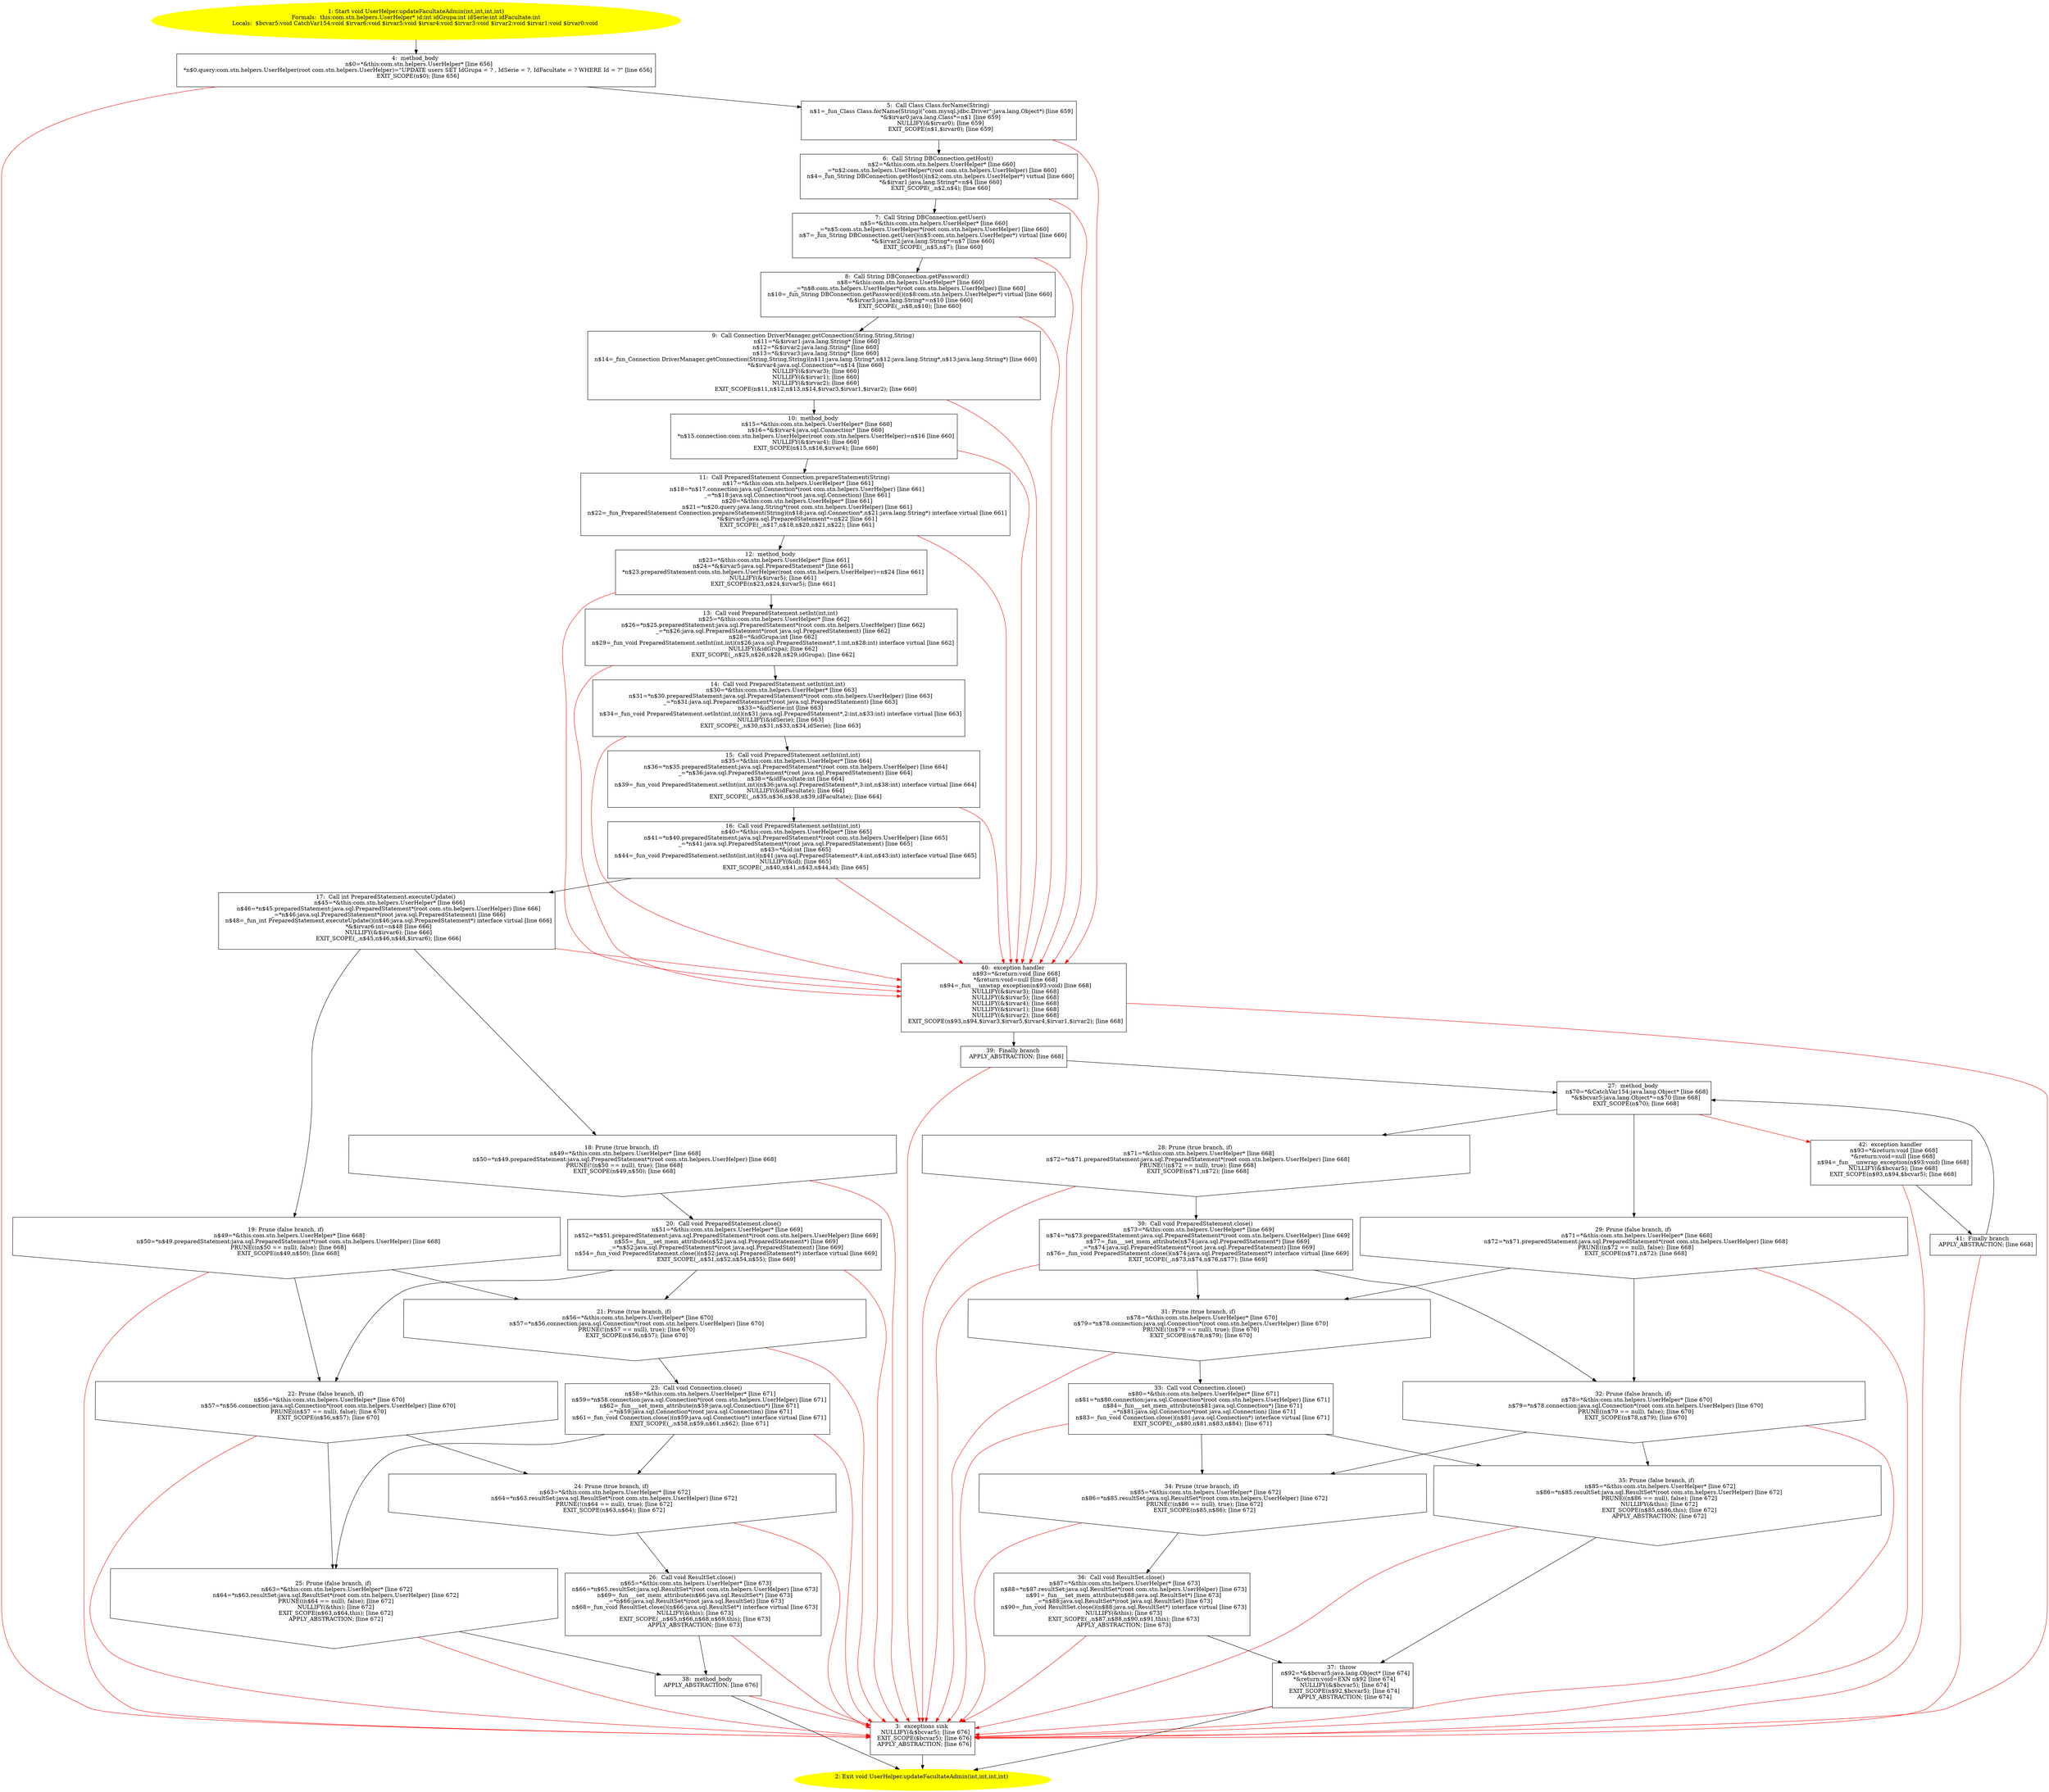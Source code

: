 /* @generated */
digraph cfg {
"com.stn.helpers.UserHelper.updateFacultateAdmin(int,int,int,int):void.627190adfac9f8428a906f3e91c26c6f_1" [label="1: Start void UserHelper.updateFacultateAdmin(int,int,int,int)\nFormals:  this:com.stn.helpers.UserHelper* id:int idGrupa:int idSerie:int idFacultate:int\nLocals:  $bcvar5:void CatchVar154:void $irvar6:void $irvar5:void $irvar4:void $irvar3:void $irvar2:void $irvar1:void $irvar0:void \n  " color=yellow style=filled]
	

	 "com.stn.helpers.UserHelper.updateFacultateAdmin(int,int,int,int):void.627190adfac9f8428a906f3e91c26c6f_1" -> "com.stn.helpers.UserHelper.updateFacultateAdmin(int,int,int,int):void.627190adfac9f8428a906f3e91c26c6f_4" ;
"com.stn.helpers.UserHelper.updateFacultateAdmin(int,int,int,int):void.627190adfac9f8428a906f3e91c26c6f_2" [label="2: Exit void UserHelper.updateFacultateAdmin(int,int,int,int) \n  " color=yellow style=filled]
	

"com.stn.helpers.UserHelper.updateFacultateAdmin(int,int,int,int):void.627190adfac9f8428a906f3e91c26c6f_3" [label="3:  exceptions sink \n   NULLIFY(&$bcvar5); [line 676]\n  EXIT_SCOPE($bcvar5); [line 676]\n  APPLY_ABSTRACTION; [line 676]\n " shape="box"]
	

	 "com.stn.helpers.UserHelper.updateFacultateAdmin(int,int,int,int):void.627190adfac9f8428a906f3e91c26c6f_3" -> "com.stn.helpers.UserHelper.updateFacultateAdmin(int,int,int,int):void.627190adfac9f8428a906f3e91c26c6f_2" ;
"com.stn.helpers.UserHelper.updateFacultateAdmin(int,int,int,int):void.627190adfac9f8428a906f3e91c26c6f_4" [label="4:  method_body \n   n$0=*&this:com.stn.helpers.UserHelper* [line 656]\n  *n$0.query:com.stn.helpers.UserHelper(root com.stn.helpers.UserHelper)=\"UPDATE users SET IdGrupa = ? , IdSerie = ?, IdFacultate = ? WHERE Id = ?\" [line 656]\n  EXIT_SCOPE(n$0); [line 656]\n " shape="box"]
	

	 "com.stn.helpers.UserHelper.updateFacultateAdmin(int,int,int,int):void.627190adfac9f8428a906f3e91c26c6f_4" -> "com.stn.helpers.UserHelper.updateFacultateAdmin(int,int,int,int):void.627190adfac9f8428a906f3e91c26c6f_5" ;
	 "com.stn.helpers.UserHelper.updateFacultateAdmin(int,int,int,int):void.627190adfac9f8428a906f3e91c26c6f_4" -> "com.stn.helpers.UserHelper.updateFacultateAdmin(int,int,int,int):void.627190adfac9f8428a906f3e91c26c6f_3" [color="red" ];
"com.stn.helpers.UserHelper.updateFacultateAdmin(int,int,int,int):void.627190adfac9f8428a906f3e91c26c6f_5" [label="5:  Call Class Class.forName(String) \n   n$1=_fun_Class Class.forName(String)(\"com.mysql.jdbc.Driver\":java.lang.Object*) [line 659]\n  *&$irvar0:java.lang.Class*=n$1 [line 659]\n  NULLIFY(&$irvar0); [line 659]\n  EXIT_SCOPE(n$1,$irvar0); [line 659]\n " shape="box"]
	

	 "com.stn.helpers.UserHelper.updateFacultateAdmin(int,int,int,int):void.627190adfac9f8428a906f3e91c26c6f_5" -> "com.stn.helpers.UserHelper.updateFacultateAdmin(int,int,int,int):void.627190adfac9f8428a906f3e91c26c6f_6" ;
	 "com.stn.helpers.UserHelper.updateFacultateAdmin(int,int,int,int):void.627190adfac9f8428a906f3e91c26c6f_5" -> "com.stn.helpers.UserHelper.updateFacultateAdmin(int,int,int,int):void.627190adfac9f8428a906f3e91c26c6f_40" [color="red" ];
"com.stn.helpers.UserHelper.updateFacultateAdmin(int,int,int,int):void.627190adfac9f8428a906f3e91c26c6f_6" [label="6:  Call String DBConnection.getHost() \n   n$2=*&this:com.stn.helpers.UserHelper* [line 660]\n  _=*n$2:com.stn.helpers.UserHelper*(root com.stn.helpers.UserHelper) [line 660]\n  n$4=_fun_String DBConnection.getHost()(n$2:com.stn.helpers.UserHelper*) virtual [line 660]\n  *&$irvar1:java.lang.String*=n$4 [line 660]\n  EXIT_SCOPE(_,n$2,n$4); [line 660]\n " shape="box"]
	

	 "com.stn.helpers.UserHelper.updateFacultateAdmin(int,int,int,int):void.627190adfac9f8428a906f3e91c26c6f_6" -> "com.stn.helpers.UserHelper.updateFacultateAdmin(int,int,int,int):void.627190adfac9f8428a906f3e91c26c6f_7" ;
	 "com.stn.helpers.UserHelper.updateFacultateAdmin(int,int,int,int):void.627190adfac9f8428a906f3e91c26c6f_6" -> "com.stn.helpers.UserHelper.updateFacultateAdmin(int,int,int,int):void.627190adfac9f8428a906f3e91c26c6f_40" [color="red" ];
"com.stn.helpers.UserHelper.updateFacultateAdmin(int,int,int,int):void.627190adfac9f8428a906f3e91c26c6f_7" [label="7:  Call String DBConnection.getUser() \n   n$5=*&this:com.stn.helpers.UserHelper* [line 660]\n  _=*n$5:com.stn.helpers.UserHelper*(root com.stn.helpers.UserHelper) [line 660]\n  n$7=_fun_String DBConnection.getUser()(n$5:com.stn.helpers.UserHelper*) virtual [line 660]\n  *&$irvar2:java.lang.String*=n$7 [line 660]\n  EXIT_SCOPE(_,n$5,n$7); [line 660]\n " shape="box"]
	

	 "com.stn.helpers.UserHelper.updateFacultateAdmin(int,int,int,int):void.627190adfac9f8428a906f3e91c26c6f_7" -> "com.stn.helpers.UserHelper.updateFacultateAdmin(int,int,int,int):void.627190adfac9f8428a906f3e91c26c6f_8" ;
	 "com.stn.helpers.UserHelper.updateFacultateAdmin(int,int,int,int):void.627190adfac9f8428a906f3e91c26c6f_7" -> "com.stn.helpers.UserHelper.updateFacultateAdmin(int,int,int,int):void.627190adfac9f8428a906f3e91c26c6f_40" [color="red" ];
"com.stn.helpers.UserHelper.updateFacultateAdmin(int,int,int,int):void.627190adfac9f8428a906f3e91c26c6f_8" [label="8:  Call String DBConnection.getPassword() \n   n$8=*&this:com.stn.helpers.UserHelper* [line 660]\n  _=*n$8:com.stn.helpers.UserHelper*(root com.stn.helpers.UserHelper) [line 660]\n  n$10=_fun_String DBConnection.getPassword()(n$8:com.stn.helpers.UserHelper*) virtual [line 660]\n  *&$irvar3:java.lang.String*=n$10 [line 660]\n  EXIT_SCOPE(_,n$8,n$10); [line 660]\n " shape="box"]
	

	 "com.stn.helpers.UserHelper.updateFacultateAdmin(int,int,int,int):void.627190adfac9f8428a906f3e91c26c6f_8" -> "com.stn.helpers.UserHelper.updateFacultateAdmin(int,int,int,int):void.627190adfac9f8428a906f3e91c26c6f_9" ;
	 "com.stn.helpers.UserHelper.updateFacultateAdmin(int,int,int,int):void.627190adfac9f8428a906f3e91c26c6f_8" -> "com.stn.helpers.UserHelper.updateFacultateAdmin(int,int,int,int):void.627190adfac9f8428a906f3e91c26c6f_40" [color="red" ];
"com.stn.helpers.UserHelper.updateFacultateAdmin(int,int,int,int):void.627190adfac9f8428a906f3e91c26c6f_9" [label="9:  Call Connection DriverManager.getConnection(String,String,String) \n   n$11=*&$irvar1:java.lang.String* [line 660]\n  n$12=*&$irvar2:java.lang.String* [line 660]\n  n$13=*&$irvar3:java.lang.String* [line 660]\n  n$14=_fun_Connection DriverManager.getConnection(String,String,String)(n$11:java.lang.String*,n$12:java.lang.String*,n$13:java.lang.String*) [line 660]\n  *&$irvar4:java.sql.Connection*=n$14 [line 660]\n  NULLIFY(&$irvar3); [line 660]\n  NULLIFY(&$irvar1); [line 660]\n  NULLIFY(&$irvar2); [line 660]\n  EXIT_SCOPE(n$11,n$12,n$13,n$14,$irvar3,$irvar1,$irvar2); [line 660]\n " shape="box"]
	

	 "com.stn.helpers.UserHelper.updateFacultateAdmin(int,int,int,int):void.627190adfac9f8428a906f3e91c26c6f_9" -> "com.stn.helpers.UserHelper.updateFacultateAdmin(int,int,int,int):void.627190adfac9f8428a906f3e91c26c6f_10" ;
	 "com.stn.helpers.UserHelper.updateFacultateAdmin(int,int,int,int):void.627190adfac9f8428a906f3e91c26c6f_9" -> "com.stn.helpers.UserHelper.updateFacultateAdmin(int,int,int,int):void.627190adfac9f8428a906f3e91c26c6f_40" [color="red" ];
"com.stn.helpers.UserHelper.updateFacultateAdmin(int,int,int,int):void.627190adfac9f8428a906f3e91c26c6f_10" [label="10:  method_body \n   n$15=*&this:com.stn.helpers.UserHelper* [line 660]\n  n$16=*&$irvar4:java.sql.Connection* [line 660]\n  *n$15.connection:com.stn.helpers.UserHelper(root com.stn.helpers.UserHelper)=n$16 [line 660]\n  NULLIFY(&$irvar4); [line 660]\n  EXIT_SCOPE(n$15,n$16,$irvar4); [line 660]\n " shape="box"]
	

	 "com.stn.helpers.UserHelper.updateFacultateAdmin(int,int,int,int):void.627190adfac9f8428a906f3e91c26c6f_10" -> "com.stn.helpers.UserHelper.updateFacultateAdmin(int,int,int,int):void.627190adfac9f8428a906f3e91c26c6f_11" ;
	 "com.stn.helpers.UserHelper.updateFacultateAdmin(int,int,int,int):void.627190adfac9f8428a906f3e91c26c6f_10" -> "com.stn.helpers.UserHelper.updateFacultateAdmin(int,int,int,int):void.627190adfac9f8428a906f3e91c26c6f_40" [color="red" ];
"com.stn.helpers.UserHelper.updateFacultateAdmin(int,int,int,int):void.627190adfac9f8428a906f3e91c26c6f_11" [label="11:  Call PreparedStatement Connection.prepareStatement(String) \n   n$17=*&this:com.stn.helpers.UserHelper* [line 661]\n  n$18=*n$17.connection:java.sql.Connection*(root com.stn.helpers.UserHelper) [line 661]\n  _=*n$18:java.sql.Connection*(root java.sql.Connection) [line 661]\n  n$20=*&this:com.stn.helpers.UserHelper* [line 661]\n  n$21=*n$20.query:java.lang.String*(root com.stn.helpers.UserHelper) [line 661]\n  n$22=_fun_PreparedStatement Connection.prepareStatement(String)(n$18:java.sql.Connection*,n$21:java.lang.String*) interface virtual [line 661]\n  *&$irvar5:java.sql.PreparedStatement*=n$22 [line 661]\n  EXIT_SCOPE(_,n$17,n$18,n$20,n$21,n$22); [line 661]\n " shape="box"]
	

	 "com.stn.helpers.UserHelper.updateFacultateAdmin(int,int,int,int):void.627190adfac9f8428a906f3e91c26c6f_11" -> "com.stn.helpers.UserHelper.updateFacultateAdmin(int,int,int,int):void.627190adfac9f8428a906f3e91c26c6f_12" ;
	 "com.stn.helpers.UserHelper.updateFacultateAdmin(int,int,int,int):void.627190adfac9f8428a906f3e91c26c6f_11" -> "com.stn.helpers.UserHelper.updateFacultateAdmin(int,int,int,int):void.627190adfac9f8428a906f3e91c26c6f_40" [color="red" ];
"com.stn.helpers.UserHelper.updateFacultateAdmin(int,int,int,int):void.627190adfac9f8428a906f3e91c26c6f_12" [label="12:  method_body \n   n$23=*&this:com.stn.helpers.UserHelper* [line 661]\n  n$24=*&$irvar5:java.sql.PreparedStatement* [line 661]\n  *n$23.preparedStatement:com.stn.helpers.UserHelper(root com.stn.helpers.UserHelper)=n$24 [line 661]\n  NULLIFY(&$irvar5); [line 661]\n  EXIT_SCOPE(n$23,n$24,$irvar5); [line 661]\n " shape="box"]
	

	 "com.stn.helpers.UserHelper.updateFacultateAdmin(int,int,int,int):void.627190adfac9f8428a906f3e91c26c6f_12" -> "com.stn.helpers.UserHelper.updateFacultateAdmin(int,int,int,int):void.627190adfac9f8428a906f3e91c26c6f_13" ;
	 "com.stn.helpers.UserHelper.updateFacultateAdmin(int,int,int,int):void.627190adfac9f8428a906f3e91c26c6f_12" -> "com.stn.helpers.UserHelper.updateFacultateAdmin(int,int,int,int):void.627190adfac9f8428a906f3e91c26c6f_40" [color="red" ];
"com.stn.helpers.UserHelper.updateFacultateAdmin(int,int,int,int):void.627190adfac9f8428a906f3e91c26c6f_13" [label="13:  Call void PreparedStatement.setInt(int,int) \n   n$25=*&this:com.stn.helpers.UserHelper* [line 662]\n  n$26=*n$25.preparedStatement:java.sql.PreparedStatement*(root com.stn.helpers.UserHelper) [line 662]\n  _=*n$26:java.sql.PreparedStatement*(root java.sql.PreparedStatement) [line 662]\n  n$28=*&idGrupa:int [line 662]\n  n$29=_fun_void PreparedStatement.setInt(int,int)(n$26:java.sql.PreparedStatement*,1:int,n$28:int) interface virtual [line 662]\n  NULLIFY(&idGrupa); [line 662]\n  EXIT_SCOPE(_,n$25,n$26,n$28,n$29,idGrupa); [line 662]\n " shape="box"]
	

	 "com.stn.helpers.UserHelper.updateFacultateAdmin(int,int,int,int):void.627190adfac9f8428a906f3e91c26c6f_13" -> "com.stn.helpers.UserHelper.updateFacultateAdmin(int,int,int,int):void.627190adfac9f8428a906f3e91c26c6f_14" ;
	 "com.stn.helpers.UserHelper.updateFacultateAdmin(int,int,int,int):void.627190adfac9f8428a906f3e91c26c6f_13" -> "com.stn.helpers.UserHelper.updateFacultateAdmin(int,int,int,int):void.627190adfac9f8428a906f3e91c26c6f_40" [color="red" ];
"com.stn.helpers.UserHelper.updateFacultateAdmin(int,int,int,int):void.627190adfac9f8428a906f3e91c26c6f_14" [label="14:  Call void PreparedStatement.setInt(int,int) \n   n$30=*&this:com.stn.helpers.UserHelper* [line 663]\n  n$31=*n$30.preparedStatement:java.sql.PreparedStatement*(root com.stn.helpers.UserHelper) [line 663]\n  _=*n$31:java.sql.PreparedStatement*(root java.sql.PreparedStatement) [line 663]\n  n$33=*&idSerie:int [line 663]\n  n$34=_fun_void PreparedStatement.setInt(int,int)(n$31:java.sql.PreparedStatement*,2:int,n$33:int) interface virtual [line 663]\n  NULLIFY(&idSerie); [line 663]\n  EXIT_SCOPE(_,n$30,n$31,n$33,n$34,idSerie); [line 663]\n " shape="box"]
	

	 "com.stn.helpers.UserHelper.updateFacultateAdmin(int,int,int,int):void.627190adfac9f8428a906f3e91c26c6f_14" -> "com.stn.helpers.UserHelper.updateFacultateAdmin(int,int,int,int):void.627190adfac9f8428a906f3e91c26c6f_15" ;
	 "com.stn.helpers.UserHelper.updateFacultateAdmin(int,int,int,int):void.627190adfac9f8428a906f3e91c26c6f_14" -> "com.stn.helpers.UserHelper.updateFacultateAdmin(int,int,int,int):void.627190adfac9f8428a906f3e91c26c6f_40" [color="red" ];
"com.stn.helpers.UserHelper.updateFacultateAdmin(int,int,int,int):void.627190adfac9f8428a906f3e91c26c6f_15" [label="15:  Call void PreparedStatement.setInt(int,int) \n   n$35=*&this:com.stn.helpers.UserHelper* [line 664]\n  n$36=*n$35.preparedStatement:java.sql.PreparedStatement*(root com.stn.helpers.UserHelper) [line 664]\n  _=*n$36:java.sql.PreparedStatement*(root java.sql.PreparedStatement) [line 664]\n  n$38=*&idFacultate:int [line 664]\n  n$39=_fun_void PreparedStatement.setInt(int,int)(n$36:java.sql.PreparedStatement*,3:int,n$38:int) interface virtual [line 664]\n  NULLIFY(&idFacultate); [line 664]\n  EXIT_SCOPE(_,n$35,n$36,n$38,n$39,idFacultate); [line 664]\n " shape="box"]
	

	 "com.stn.helpers.UserHelper.updateFacultateAdmin(int,int,int,int):void.627190adfac9f8428a906f3e91c26c6f_15" -> "com.stn.helpers.UserHelper.updateFacultateAdmin(int,int,int,int):void.627190adfac9f8428a906f3e91c26c6f_16" ;
	 "com.stn.helpers.UserHelper.updateFacultateAdmin(int,int,int,int):void.627190adfac9f8428a906f3e91c26c6f_15" -> "com.stn.helpers.UserHelper.updateFacultateAdmin(int,int,int,int):void.627190adfac9f8428a906f3e91c26c6f_40" [color="red" ];
"com.stn.helpers.UserHelper.updateFacultateAdmin(int,int,int,int):void.627190adfac9f8428a906f3e91c26c6f_16" [label="16:  Call void PreparedStatement.setInt(int,int) \n   n$40=*&this:com.stn.helpers.UserHelper* [line 665]\n  n$41=*n$40.preparedStatement:java.sql.PreparedStatement*(root com.stn.helpers.UserHelper) [line 665]\n  _=*n$41:java.sql.PreparedStatement*(root java.sql.PreparedStatement) [line 665]\n  n$43=*&id:int [line 665]\n  n$44=_fun_void PreparedStatement.setInt(int,int)(n$41:java.sql.PreparedStatement*,4:int,n$43:int) interface virtual [line 665]\n  NULLIFY(&id); [line 665]\n  EXIT_SCOPE(_,n$40,n$41,n$43,n$44,id); [line 665]\n " shape="box"]
	

	 "com.stn.helpers.UserHelper.updateFacultateAdmin(int,int,int,int):void.627190adfac9f8428a906f3e91c26c6f_16" -> "com.stn.helpers.UserHelper.updateFacultateAdmin(int,int,int,int):void.627190adfac9f8428a906f3e91c26c6f_17" ;
	 "com.stn.helpers.UserHelper.updateFacultateAdmin(int,int,int,int):void.627190adfac9f8428a906f3e91c26c6f_16" -> "com.stn.helpers.UserHelper.updateFacultateAdmin(int,int,int,int):void.627190adfac9f8428a906f3e91c26c6f_40" [color="red" ];
"com.stn.helpers.UserHelper.updateFacultateAdmin(int,int,int,int):void.627190adfac9f8428a906f3e91c26c6f_17" [label="17:  Call int PreparedStatement.executeUpdate() \n   n$45=*&this:com.stn.helpers.UserHelper* [line 666]\n  n$46=*n$45.preparedStatement:java.sql.PreparedStatement*(root com.stn.helpers.UserHelper) [line 666]\n  _=*n$46:java.sql.PreparedStatement*(root java.sql.PreparedStatement) [line 666]\n  n$48=_fun_int PreparedStatement.executeUpdate()(n$46:java.sql.PreparedStatement*) interface virtual [line 666]\n  *&$irvar6:int=n$48 [line 666]\n  NULLIFY(&$irvar6); [line 666]\n  EXIT_SCOPE(_,n$45,n$46,n$48,$irvar6); [line 666]\n " shape="box"]
	

	 "com.stn.helpers.UserHelper.updateFacultateAdmin(int,int,int,int):void.627190adfac9f8428a906f3e91c26c6f_17" -> "com.stn.helpers.UserHelper.updateFacultateAdmin(int,int,int,int):void.627190adfac9f8428a906f3e91c26c6f_18" ;
	 "com.stn.helpers.UserHelper.updateFacultateAdmin(int,int,int,int):void.627190adfac9f8428a906f3e91c26c6f_17" -> "com.stn.helpers.UserHelper.updateFacultateAdmin(int,int,int,int):void.627190adfac9f8428a906f3e91c26c6f_19" ;
	 "com.stn.helpers.UserHelper.updateFacultateAdmin(int,int,int,int):void.627190adfac9f8428a906f3e91c26c6f_17" -> "com.stn.helpers.UserHelper.updateFacultateAdmin(int,int,int,int):void.627190adfac9f8428a906f3e91c26c6f_40" [color="red" ];
"com.stn.helpers.UserHelper.updateFacultateAdmin(int,int,int,int):void.627190adfac9f8428a906f3e91c26c6f_18" [label="18: Prune (true branch, if) \n   n$49=*&this:com.stn.helpers.UserHelper* [line 668]\n  n$50=*n$49.preparedStatement:java.sql.PreparedStatement*(root com.stn.helpers.UserHelper) [line 668]\n  PRUNE(!(n$50 == null), true); [line 668]\n  EXIT_SCOPE(n$49,n$50); [line 668]\n " shape="invhouse"]
	

	 "com.stn.helpers.UserHelper.updateFacultateAdmin(int,int,int,int):void.627190adfac9f8428a906f3e91c26c6f_18" -> "com.stn.helpers.UserHelper.updateFacultateAdmin(int,int,int,int):void.627190adfac9f8428a906f3e91c26c6f_20" ;
	 "com.stn.helpers.UserHelper.updateFacultateAdmin(int,int,int,int):void.627190adfac9f8428a906f3e91c26c6f_18" -> "com.stn.helpers.UserHelper.updateFacultateAdmin(int,int,int,int):void.627190adfac9f8428a906f3e91c26c6f_3" [color="red" ];
"com.stn.helpers.UserHelper.updateFacultateAdmin(int,int,int,int):void.627190adfac9f8428a906f3e91c26c6f_19" [label="19: Prune (false branch, if) \n   n$49=*&this:com.stn.helpers.UserHelper* [line 668]\n  n$50=*n$49.preparedStatement:java.sql.PreparedStatement*(root com.stn.helpers.UserHelper) [line 668]\n  PRUNE((n$50 == null), false); [line 668]\n  EXIT_SCOPE(n$49,n$50); [line 668]\n " shape="invhouse"]
	

	 "com.stn.helpers.UserHelper.updateFacultateAdmin(int,int,int,int):void.627190adfac9f8428a906f3e91c26c6f_19" -> "com.stn.helpers.UserHelper.updateFacultateAdmin(int,int,int,int):void.627190adfac9f8428a906f3e91c26c6f_21" ;
	 "com.stn.helpers.UserHelper.updateFacultateAdmin(int,int,int,int):void.627190adfac9f8428a906f3e91c26c6f_19" -> "com.stn.helpers.UserHelper.updateFacultateAdmin(int,int,int,int):void.627190adfac9f8428a906f3e91c26c6f_22" ;
	 "com.stn.helpers.UserHelper.updateFacultateAdmin(int,int,int,int):void.627190adfac9f8428a906f3e91c26c6f_19" -> "com.stn.helpers.UserHelper.updateFacultateAdmin(int,int,int,int):void.627190adfac9f8428a906f3e91c26c6f_3" [color="red" ];
"com.stn.helpers.UserHelper.updateFacultateAdmin(int,int,int,int):void.627190adfac9f8428a906f3e91c26c6f_20" [label="20:  Call void PreparedStatement.close() \n   n$51=*&this:com.stn.helpers.UserHelper* [line 669]\n  n$52=*n$51.preparedStatement:java.sql.PreparedStatement*(root com.stn.helpers.UserHelper) [line 669]\n  n$55=_fun___set_mem_attribute(n$52:java.sql.PreparedStatement*) [line 669]\n  _=*n$52:java.sql.PreparedStatement*(root java.sql.PreparedStatement) [line 669]\n  n$54=_fun_void PreparedStatement.close()(n$52:java.sql.PreparedStatement*) interface virtual [line 669]\n  EXIT_SCOPE(_,n$51,n$52,n$54,n$55); [line 669]\n " shape="box"]
	

	 "com.stn.helpers.UserHelper.updateFacultateAdmin(int,int,int,int):void.627190adfac9f8428a906f3e91c26c6f_20" -> "com.stn.helpers.UserHelper.updateFacultateAdmin(int,int,int,int):void.627190adfac9f8428a906f3e91c26c6f_21" ;
	 "com.stn.helpers.UserHelper.updateFacultateAdmin(int,int,int,int):void.627190adfac9f8428a906f3e91c26c6f_20" -> "com.stn.helpers.UserHelper.updateFacultateAdmin(int,int,int,int):void.627190adfac9f8428a906f3e91c26c6f_22" ;
	 "com.stn.helpers.UserHelper.updateFacultateAdmin(int,int,int,int):void.627190adfac9f8428a906f3e91c26c6f_20" -> "com.stn.helpers.UserHelper.updateFacultateAdmin(int,int,int,int):void.627190adfac9f8428a906f3e91c26c6f_3" [color="red" ];
"com.stn.helpers.UserHelper.updateFacultateAdmin(int,int,int,int):void.627190adfac9f8428a906f3e91c26c6f_21" [label="21: Prune (true branch, if) \n   n$56=*&this:com.stn.helpers.UserHelper* [line 670]\n  n$57=*n$56.connection:java.sql.Connection*(root com.stn.helpers.UserHelper) [line 670]\n  PRUNE(!(n$57 == null), true); [line 670]\n  EXIT_SCOPE(n$56,n$57); [line 670]\n " shape="invhouse"]
	

	 "com.stn.helpers.UserHelper.updateFacultateAdmin(int,int,int,int):void.627190adfac9f8428a906f3e91c26c6f_21" -> "com.stn.helpers.UserHelper.updateFacultateAdmin(int,int,int,int):void.627190adfac9f8428a906f3e91c26c6f_23" ;
	 "com.stn.helpers.UserHelper.updateFacultateAdmin(int,int,int,int):void.627190adfac9f8428a906f3e91c26c6f_21" -> "com.stn.helpers.UserHelper.updateFacultateAdmin(int,int,int,int):void.627190adfac9f8428a906f3e91c26c6f_3" [color="red" ];
"com.stn.helpers.UserHelper.updateFacultateAdmin(int,int,int,int):void.627190adfac9f8428a906f3e91c26c6f_22" [label="22: Prune (false branch, if) \n   n$56=*&this:com.stn.helpers.UserHelper* [line 670]\n  n$57=*n$56.connection:java.sql.Connection*(root com.stn.helpers.UserHelper) [line 670]\n  PRUNE((n$57 == null), false); [line 670]\n  EXIT_SCOPE(n$56,n$57); [line 670]\n " shape="invhouse"]
	

	 "com.stn.helpers.UserHelper.updateFacultateAdmin(int,int,int,int):void.627190adfac9f8428a906f3e91c26c6f_22" -> "com.stn.helpers.UserHelper.updateFacultateAdmin(int,int,int,int):void.627190adfac9f8428a906f3e91c26c6f_24" ;
	 "com.stn.helpers.UserHelper.updateFacultateAdmin(int,int,int,int):void.627190adfac9f8428a906f3e91c26c6f_22" -> "com.stn.helpers.UserHelper.updateFacultateAdmin(int,int,int,int):void.627190adfac9f8428a906f3e91c26c6f_25" ;
	 "com.stn.helpers.UserHelper.updateFacultateAdmin(int,int,int,int):void.627190adfac9f8428a906f3e91c26c6f_22" -> "com.stn.helpers.UserHelper.updateFacultateAdmin(int,int,int,int):void.627190adfac9f8428a906f3e91c26c6f_3" [color="red" ];
"com.stn.helpers.UserHelper.updateFacultateAdmin(int,int,int,int):void.627190adfac9f8428a906f3e91c26c6f_23" [label="23:  Call void Connection.close() \n   n$58=*&this:com.stn.helpers.UserHelper* [line 671]\n  n$59=*n$58.connection:java.sql.Connection*(root com.stn.helpers.UserHelper) [line 671]\n  n$62=_fun___set_mem_attribute(n$59:java.sql.Connection*) [line 671]\n  _=*n$59:java.sql.Connection*(root java.sql.Connection) [line 671]\n  n$61=_fun_void Connection.close()(n$59:java.sql.Connection*) interface virtual [line 671]\n  EXIT_SCOPE(_,n$58,n$59,n$61,n$62); [line 671]\n " shape="box"]
	

	 "com.stn.helpers.UserHelper.updateFacultateAdmin(int,int,int,int):void.627190adfac9f8428a906f3e91c26c6f_23" -> "com.stn.helpers.UserHelper.updateFacultateAdmin(int,int,int,int):void.627190adfac9f8428a906f3e91c26c6f_24" ;
	 "com.stn.helpers.UserHelper.updateFacultateAdmin(int,int,int,int):void.627190adfac9f8428a906f3e91c26c6f_23" -> "com.stn.helpers.UserHelper.updateFacultateAdmin(int,int,int,int):void.627190adfac9f8428a906f3e91c26c6f_25" ;
	 "com.stn.helpers.UserHelper.updateFacultateAdmin(int,int,int,int):void.627190adfac9f8428a906f3e91c26c6f_23" -> "com.stn.helpers.UserHelper.updateFacultateAdmin(int,int,int,int):void.627190adfac9f8428a906f3e91c26c6f_3" [color="red" ];
"com.stn.helpers.UserHelper.updateFacultateAdmin(int,int,int,int):void.627190adfac9f8428a906f3e91c26c6f_24" [label="24: Prune (true branch, if) \n   n$63=*&this:com.stn.helpers.UserHelper* [line 672]\n  n$64=*n$63.resultSet:java.sql.ResultSet*(root com.stn.helpers.UserHelper) [line 672]\n  PRUNE(!(n$64 == null), true); [line 672]\n  EXIT_SCOPE(n$63,n$64); [line 672]\n " shape="invhouse"]
	

	 "com.stn.helpers.UserHelper.updateFacultateAdmin(int,int,int,int):void.627190adfac9f8428a906f3e91c26c6f_24" -> "com.stn.helpers.UserHelper.updateFacultateAdmin(int,int,int,int):void.627190adfac9f8428a906f3e91c26c6f_26" ;
	 "com.stn.helpers.UserHelper.updateFacultateAdmin(int,int,int,int):void.627190adfac9f8428a906f3e91c26c6f_24" -> "com.stn.helpers.UserHelper.updateFacultateAdmin(int,int,int,int):void.627190adfac9f8428a906f3e91c26c6f_3" [color="red" ];
"com.stn.helpers.UserHelper.updateFacultateAdmin(int,int,int,int):void.627190adfac9f8428a906f3e91c26c6f_25" [label="25: Prune (false branch, if) \n   n$63=*&this:com.stn.helpers.UserHelper* [line 672]\n  n$64=*n$63.resultSet:java.sql.ResultSet*(root com.stn.helpers.UserHelper) [line 672]\n  PRUNE((n$64 == null), false); [line 672]\n  NULLIFY(&this); [line 672]\n  EXIT_SCOPE(n$63,n$64,this); [line 672]\n  APPLY_ABSTRACTION; [line 672]\n " shape="invhouse"]
	

	 "com.stn.helpers.UserHelper.updateFacultateAdmin(int,int,int,int):void.627190adfac9f8428a906f3e91c26c6f_25" -> "com.stn.helpers.UserHelper.updateFacultateAdmin(int,int,int,int):void.627190adfac9f8428a906f3e91c26c6f_38" ;
	 "com.stn.helpers.UserHelper.updateFacultateAdmin(int,int,int,int):void.627190adfac9f8428a906f3e91c26c6f_25" -> "com.stn.helpers.UserHelper.updateFacultateAdmin(int,int,int,int):void.627190adfac9f8428a906f3e91c26c6f_3" [color="red" ];
"com.stn.helpers.UserHelper.updateFacultateAdmin(int,int,int,int):void.627190adfac9f8428a906f3e91c26c6f_26" [label="26:  Call void ResultSet.close() \n   n$65=*&this:com.stn.helpers.UserHelper* [line 673]\n  n$66=*n$65.resultSet:java.sql.ResultSet*(root com.stn.helpers.UserHelper) [line 673]\n  n$69=_fun___set_mem_attribute(n$66:java.sql.ResultSet*) [line 673]\n  _=*n$66:java.sql.ResultSet*(root java.sql.ResultSet) [line 673]\n  n$68=_fun_void ResultSet.close()(n$66:java.sql.ResultSet*) interface virtual [line 673]\n  NULLIFY(&this); [line 673]\n  EXIT_SCOPE(_,n$65,n$66,n$68,n$69,this); [line 673]\n  APPLY_ABSTRACTION; [line 673]\n " shape="box"]
	

	 "com.stn.helpers.UserHelper.updateFacultateAdmin(int,int,int,int):void.627190adfac9f8428a906f3e91c26c6f_26" -> "com.stn.helpers.UserHelper.updateFacultateAdmin(int,int,int,int):void.627190adfac9f8428a906f3e91c26c6f_38" ;
	 "com.stn.helpers.UserHelper.updateFacultateAdmin(int,int,int,int):void.627190adfac9f8428a906f3e91c26c6f_26" -> "com.stn.helpers.UserHelper.updateFacultateAdmin(int,int,int,int):void.627190adfac9f8428a906f3e91c26c6f_3" [color="red" ];
"com.stn.helpers.UserHelper.updateFacultateAdmin(int,int,int,int):void.627190adfac9f8428a906f3e91c26c6f_27" [label="27:  method_body \n   n$70=*&CatchVar154:java.lang.Object* [line 668]\n  *&$bcvar5:java.lang.Object*=n$70 [line 668]\n  EXIT_SCOPE(n$70); [line 668]\n " shape="box"]
	

	 "com.stn.helpers.UserHelper.updateFacultateAdmin(int,int,int,int):void.627190adfac9f8428a906f3e91c26c6f_27" -> "com.stn.helpers.UserHelper.updateFacultateAdmin(int,int,int,int):void.627190adfac9f8428a906f3e91c26c6f_28" ;
	 "com.stn.helpers.UserHelper.updateFacultateAdmin(int,int,int,int):void.627190adfac9f8428a906f3e91c26c6f_27" -> "com.stn.helpers.UserHelper.updateFacultateAdmin(int,int,int,int):void.627190adfac9f8428a906f3e91c26c6f_29" ;
	 "com.stn.helpers.UserHelper.updateFacultateAdmin(int,int,int,int):void.627190adfac9f8428a906f3e91c26c6f_27" -> "com.stn.helpers.UserHelper.updateFacultateAdmin(int,int,int,int):void.627190adfac9f8428a906f3e91c26c6f_42" [color="red" ];
"com.stn.helpers.UserHelper.updateFacultateAdmin(int,int,int,int):void.627190adfac9f8428a906f3e91c26c6f_28" [label="28: Prune (true branch, if) \n   n$71=*&this:com.stn.helpers.UserHelper* [line 668]\n  n$72=*n$71.preparedStatement:java.sql.PreparedStatement*(root com.stn.helpers.UserHelper) [line 668]\n  PRUNE(!(n$72 == null), true); [line 668]\n  EXIT_SCOPE(n$71,n$72); [line 668]\n " shape="invhouse"]
	

	 "com.stn.helpers.UserHelper.updateFacultateAdmin(int,int,int,int):void.627190adfac9f8428a906f3e91c26c6f_28" -> "com.stn.helpers.UserHelper.updateFacultateAdmin(int,int,int,int):void.627190adfac9f8428a906f3e91c26c6f_30" ;
	 "com.stn.helpers.UserHelper.updateFacultateAdmin(int,int,int,int):void.627190adfac9f8428a906f3e91c26c6f_28" -> "com.stn.helpers.UserHelper.updateFacultateAdmin(int,int,int,int):void.627190adfac9f8428a906f3e91c26c6f_3" [color="red" ];
"com.stn.helpers.UserHelper.updateFacultateAdmin(int,int,int,int):void.627190adfac9f8428a906f3e91c26c6f_29" [label="29: Prune (false branch, if) \n   n$71=*&this:com.stn.helpers.UserHelper* [line 668]\n  n$72=*n$71.preparedStatement:java.sql.PreparedStatement*(root com.stn.helpers.UserHelper) [line 668]\n  PRUNE((n$72 == null), false); [line 668]\n  EXIT_SCOPE(n$71,n$72); [line 668]\n " shape="invhouse"]
	

	 "com.stn.helpers.UserHelper.updateFacultateAdmin(int,int,int,int):void.627190adfac9f8428a906f3e91c26c6f_29" -> "com.stn.helpers.UserHelper.updateFacultateAdmin(int,int,int,int):void.627190adfac9f8428a906f3e91c26c6f_31" ;
	 "com.stn.helpers.UserHelper.updateFacultateAdmin(int,int,int,int):void.627190adfac9f8428a906f3e91c26c6f_29" -> "com.stn.helpers.UserHelper.updateFacultateAdmin(int,int,int,int):void.627190adfac9f8428a906f3e91c26c6f_32" ;
	 "com.stn.helpers.UserHelper.updateFacultateAdmin(int,int,int,int):void.627190adfac9f8428a906f3e91c26c6f_29" -> "com.stn.helpers.UserHelper.updateFacultateAdmin(int,int,int,int):void.627190adfac9f8428a906f3e91c26c6f_3" [color="red" ];
"com.stn.helpers.UserHelper.updateFacultateAdmin(int,int,int,int):void.627190adfac9f8428a906f3e91c26c6f_30" [label="30:  Call void PreparedStatement.close() \n   n$73=*&this:com.stn.helpers.UserHelper* [line 669]\n  n$74=*n$73.preparedStatement:java.sql.PreparedStatement*(root com.stn.helpers.UserHelper) [line 669]\n  n$77=_fun___set_mem_attribute(n$74:java.sql.PreparedStatement*) [line 669]\n  _=*n$74:java.sql.PreparedStatement*(root java.sql.PreparedStatement) [line 669]\n  n$76=_fun_void PreparedStatement.close()(n$74:java.sql.PreparedStatement*) interface virtual [line 669]\n  EXIT_SCOPE(_,n$73,n$74,n$76,n$77); [line 669]\n " shape="box"]
	

	 "com.stn.helpers.UserHelper.updateFacultateAdmin(int,int,int,int):void.627190adfac9f8428a906f3e91c26c6f_30" -> "com.stn.helpers.UserHelper.updateFacultateAdmin(int,int,int,int):void.627190adfac9f8428a906f3e91c26c6f_31" ;
	 "com.stn.helpers.UserHelper.updateFacultateAdmin(int,int,int,int):void.627190adfac9f8428a906f3e91c26c6f_30" -> "com.stn.helpers.UserHelper.updateFacultateAdmin(int,int,int,int):void.627190adfac9f8428a906f3e91c26c6f_32" ;
	 "com.stn.helpers.UserHelper.updateFacultateAdmin(int,int,int,int):void.627190adfac9f8428a906f3e91c26c6f_30" -> "com.stn.helpers.UserHelper.updateFacultateAdmin(int,int,int,int):void.627190adfac9f8428a906f3e91c26c6f_3" [color="red" ];
"com.stn.helpers.UserHelper.updateFacultateAdmin(int,int,int,int):void.627190adfac9f8428a906f3e91c26c6f_31" [label="31: Prune (true branch, if) \n   n$78=*&this:com.stn.helpers.UserHelper* [line 670]\n  n$79=*n$78.connection:java.sql.Connection*(root com.stn.helpers.UserHelper) [line 670]\n  PRUNE(!(n$79 == null), true); [line 670]\n  EXIT_SCOPE(n$78,n$79); [line 670]\n " shape="invhouse"]
	

	 "com.stn.helpers.UserHelper.updateFacultateAdmin(int,int,int,int):void.627190adfac9f8428a906f3e91c26c6f_31" -> "com.stn.helpers.UserHelper.updateFacultateAdmin(int,int,int,int):void.627190adfac9f8428a906f3e91c26c6f_33" ;
	 "com.stn.helpers.UserHelper.updateFacultateAdmin(int,int,int,int):void.627190adfac9f8428a906f3e91c26c6f_31" -> "com.stn.helpers.UserHelper.updateFacultateAdmin(int,int,int,int):void.627190adfac9f8428a906f3e91c26c6f_3" [color="red" ];
"com.stn.helpers.UserHelper.updateFacultateAdmin(int,int,int,int):void.627190adfac9f8428a906f3e91c26c6f_32" [label="32: Prune (false branch, if) \n   n$78=*&this:com.stn.helpers.UserHelper* [line 670]\n  n$79=*n$78.connection:java.sql.Connection*(root com.stn.helpers.UserHelper) [line 670]\n  PRUNE((n$79 == null), false); [line 670]\n  EXIT_SCOPE(n$78,n$79); [line 670]\n " shape="invhouse"]
	

	 "com.stn.helpers.UserHelper.updateFacultateAdmin(int,int,int,int):void.627190adfac9f8428a906f3e91c26c6f_32" -> "com.stn.helpers.UserHelper.updateFacultateAdmin(int,int,int,int):void.627190adfac9f8428a906f3e91c26c6f_34" ;
	 "com.stn.helpers.UserHelper.updateFacultateAdmin(int,int,int,int):void.627190adfac9f8428a906f3e91c26c6f_32" -> "com.stn.helpers.UserHelper.updateFacultateAdmin(int,int,int,int):void.627190adfac9f8428a906f3e91c26c6f_35" ;
	 "com.stn.helpers.UserHelper.updateFacultateAdmin(int,int,int,int):void.627190adfac9f8428a906f3e91c26c6f_32" -> "com.stn.helpers.UserHelper.updateFacultateAdmin(int,int,int,int):void.627190adfac9f8428a906f3e91c26c6f_3" [color="red" ];
"com.stn.helpers.UserHelper.updateFacultateAdmin(int,int,int,int):void.627190adfac9f8428a906f3e91c26c6f_33" [label="33:  Call void Connection.close() \n   n$80=*&this:com.stn.helpers.UserHelper* [line 671]\n  n$81=*n$80.connection:java.sql.Connection*(root com.stn.helpers.UserHelper) [line 671]\n  n$84=_fun___set_mem_attribute(n$81:java.sql.Connection*) [line 671]\n  _=*n$81:java.sql.Connection*(root java.sql.Connection) [line 671]\n  n$83=_fun_void Connection.close()(n$81:java.sql.Connection*) interface virtual [line 671]\n  EXIT_SCOPE(_,n$80,n$81,n$83,n$84); [line 671]\n " shape="box"]
	

	 "com.stn.helpers.UserHelper.updateFacultateAdmin(int,int,int,int):void.627190adfac9f8428a906f3e91c26c6f_33" -> "com.stn.helpers.UserHelper.updateFacultateAdmin(int,int,int,int):void.627190adfac9f8428a906f3e91c26c6f_34" ;
	 "com.stn.helpers.UserHelper.updateFacultateAdmin(int,int,int,int):void.627190adfac9f8428a906f3e91c26c6f_33" -> "com.stn.helpers.UserHelper.updateFacultateAdmin(int,int,int,int):void.627190adfac9f8428a906f3e91c26c6f_35" ;
	 "com.stn.helpers.UserHelper.updateFacultateAdmin(int,int,int,int):void.627190adfac9f8428a906f3e91c26c6f_33" -> "com.stn.helpers.UserHelper.updateFacultateAdmin(int,int,int,int):void.627190adfac9f8428a906f3e91c26c6f_3" [color="red" ];
"com.stn.helpers.UserHelper.updateFacultateAdmin(int,int,int,int):void.627190adfac9f8428a906f3e91c26c6f_34" [label="34: Prune (true branch, if) \n   n$85=*&this:com.stn.helpers.UserHelper* [line 672]\n  n$86=*n$85.resultSet:java.sql.ResultSet*(root com.stn.helpers.UserHelper) [line 672]\n  PRUNE(!(n$86 == null), true); [line 672]\n  EXIT_SCOPE(n$85,n$86); [line 672]\n " shape="invhouse"]
	

	 "com.stn.helpers.UserHelper.updateFacultateAdmin(int,int,int,int):void.627190adfac9f8428a906f3e91c26c6f_34" -> "com.stn.helpers.UserHelper.updateFacultateAdmin(int,int,int,int):void.627190adfac9f8428a906f3e91c26c6f_36" ;
	 "com.stn.helpers.UserHelper.updateFacultateAdmin(int,int,int,int):void.627190adfac9f8428a906f3e91c26c6f_34" -> "com.stn.helpers.UserHelper.updateFacultateAdmin(int,int,int,int):void.627190adfac9f8428a906f3e91c26c6f_3" [color="red" ];
"com.stn.helpers.UserHelper.updateFacultateAdmin(int,int,int,int):void.627190adfac9f8428a906f3e91c26c6f_35" [label="35: Prune (false branch, if) \n   n$85=*&this:com.stn.helpers.UserHelper* [line 672]\n  n$86=*n$85.resultSet:java.sql.ResultSet*(root com.stn.helpers.UserHelper) [line 672]\n  PRUNE((n$86 == null), false); [line 672]\n  NULLIFY(&this); [line 672]\n  EXIT_SCOPE(n$85,n$86,this); [line 672]\n  APPLY_ABSTRACTION; [line 672]\n " shape="invhouse"]
	

	 "com.stn.helpers.UserHelper.updateFacultateAdmin(int,int,int,int):void.627190adfac9f8428a906f3e91c26c6f_35" -> "com.stn.helpers.UserHelper.updateFacultateAdmin(int,int,int,int):void.627190adfac9f8428a906f3e91c26c6f_37" ;
	 "com.stn.helpers.UserHelper.updateFacultateAdmin(int,int,int,int):void.627190adfac9f8428a906f3e91c26c6f_35" -> "com.stn.helpers.UserHelper.updateFacultateAdmin(int,int,int,int):void.627190adfac9f8428a906f3e91c26c6f_3" [color="red" ];
"com.stn.helpers.UserHelper.updateFacultateAdmin(int,int,int,int):void.627190adfac9f8428a906f3e91c26c6f_36" [label="36:  Call void ResultSet.close() \n   n$87=*&this:com.stn.helpers.UserHelper* [line 673]\n  n$88=*n$87.resultSet:java.sql.ResultSet*(root com.stn.helpers.UserHelper) [line 673]\n  n$91=_fun___set_mem_attribute(n$88:java.sql.ResultSet*) [line 673]\n  _=*n$88:java.sql.ResultSet*(root java.sql.ResultSet) [line 673]\n  n$90=_fun_void ResultSet.close()(n$88:java.sql.ResultSet*) interface virtual [line 673]\n  NULLIFY(&this); [line 673]\n  EXIT_SCOPE(_,n$87,n$88,n$90,n$91,this); [line 673]\n  APPLY_ABSTRACTION; [line 673]\n " shape="box"]
	

	 "com.stn.helpers.UserHelper.updateFacultateAdmin(int,int,int,int):void.627190adfac9f8428a906f3e91c26c6f_36" -> "com.stn.helpers.UserHelper.updateFacultateAdmin(int,int,int,int):void.627190adfac9f8428a906f3e91c26c6f_37" ;
	 "com.stn.helpers.UserHelper.updateFacultateAdmin(int,int,int,int):void.627190adfac9f8428a906f3e91c26c6f_36" -> "com.stn.helpers.UserHelper.updateFacultateAdmin(int,int,int,int):void.627190adfac9f8428a906f3e91c26c6f_3" [color="red" ];
"com.stn.helpers.UserHelper.updateFacultateAdmin(int,int,int,int):void.627190adfac9f8428a906f3e91c26c6f_37" [label="37:  throw \n   n$92=*&$bcvar5:java.lang.Object* [line 674]\n  *&return:void=EXN n$92 [line 674]\n  NULLIFY(&$bcvar5); [line 674]\n  EXIT_SCOPE(n$92,$bcvar5); [line 674]\n  APPLY_ABSTRACTION; [line 674]\n " shape="box"]
	

	 "com.stn.helpers.UserHelper.updateFacultateAdmin(int,int,int,int):void.627190adfac9f8428a906f3e91c26c6f_37" -> "com.stn.helpers.UserHelper.updateFacultateAdmin(int,int,int,int):void.627190adfac9f8428a906f3e91c26c6f_2" ;
	 "com.stn.helpers.UserHelper.updateFacultateAdmin(int,int,int,int):void.627190adfac9f8428a906f3e91c26c6f_37" -> "com.stn.helpers.UserHelper.updateFacultateAdmin(int,int,int,int):void.627190adfac9f8428a906f3e91c26c6f_3" [color="red" ];
"com.stn.helpers.UserHelper.updateFacultateAdmin(int,int,int,int):void.627190adfac9f8428a906f3e91c26c6f_38" [label="38:  method_body \n   APPLY_ABSTRACTION; [line 676]\n " shape="box"]
	

	 "com.stn.helpers.UserHelper.updateFacultateAdmin(int,int,int,int):void.627190adfac9f8428a906f3e91c26c6f_38" -> "com.stn.helpers.UserHelper.updateFacultateAdmin(int,int,int,int):void.627190adfac9f8428a906f3e91c26c6f_2" ;
	 "com.stn.helpers.UserHelper.updateFacultateAdmin(int,int,int,int):void.627190adfac9f8428a906f3e91c26c6f_38" -> "com.stn.helpers.UserHelper.updateFacultateAdmin(int,int,int,int):void.627190adfac9f8428a906f3e91c26c6f_3" [color="red" ];
"com.stn.helpers.UserHelper.updateFacultateAdmin(int,int,int,int):void.627190adfac9f8428a906f3e91c26c6f_39" [label="39:  Finally branch \n   APPLY_ABSTRACTION; [line 668]\n " shape="box"]
	

	 "com.stn.helpers.UserHelper.updateFacultateAdmin(int,int,int,int):void.627190adfac9f8428a906f3e91c26c6f_39" -> "com.stn.helpers.UserHelper.updateFacultateAdmin(int,int,int,int):void.627190adfac9f8428a906f3e91c26c6f_27" ;
	 "com.stn.helpers.UserHelper.updateFacultateAdmin(int,int,int,int):void.627190adfac9f8428a906f3e91c26c6f_39" -> "com.stn.helpers.UserHelper.updateFacultateAdmin(int,int,int,int):void.627190adfac9f8428a906f3e91c26c6f_3" [color="red" ];
"com.stn.helpers.UserHelper.updateFacultateAdmin(int,int,int,int):void.627190adfac9f8428a906f3e91c26c6f_40" [label="40:  exception handler \n   n$93=*&return:void [line 668]\n  *&return:void=null [line 668]\n  n$94=_fun___unwrap_exception(n$93:void) [line 668]\n  NULLIFY(&$irvar3); [line 668]\n  NULLIFY(&$irvar5); [line 668]\n  NULLIFY(&$irvar4); [line 668]\n  NULLIFY(&$irvar1); [line 668]\n  NULLIFY(&$irvar2); [line 668]\n  EXIT_SCOPE(n$93,n$94,$irvar3,$irvar5,$irvar4,$irvar1,$irvar2); [line 668]\n " shape="box"]
	

	 "com.stn.helpers.UserHelper.updateFacultateAdmin(int,int,int,int):void.627190adfac9f8428a906f3e91c26c6f_40" -> "com.stn.helpers.UserHelper.updateFacultateAdmin(int,int,int,int):void.627190adfac9f8428a906f3e91c26c6f_39" ;
	 "com.stn.helpers.UserHelper.updateFacultateAdmin(int,int,int,int):void.627190adfac9f8428a906f3e91c26c6f_40" -> "com.stn.helpers.UserHelper.updateFacultateAdmin(int,int,int,int):void.627190adfac9f8428a906f3e91c26c6f_3" [color="red" ];
"com.stn.helpers.UserHelper.updateFacultateAdmin(int,int,int,int):void.627190adfac9f8428a906f3e91c26c6f_41" [label="41:  Finally branch \n   APPLY_ABSTRACTION; [line 668]\n " shape="box"]
	

	 "com.stn.helpers.UserHelper.updateFacultateAdmin(int,int,int,int):void.627190adfac9f8428a906f3e91c26c6f_41" -> "com.stn.helpers.UserHelper.updateFacultateAdmin(int,int,int,int):void.627190adfac9f8428a906f3e91c26c6f_27" ;
	 "com.stn.helpers.UserHelper.updateFacultateAdmin(int,int,int,int):void.627190adfac9f8428a906f3e91c26c6f_41" -> "com.stn.helpers.UserHelper.updateFacultateAdmin(int,int,int,int):void.627190adfac9f8428a906f3e91c26c6f_3" [color="red" ];
"com.stn.helpers.UserHelper.updateFacultateAdmin(int,int,int,int):void.627190adfac9f8428a906f3e91c26c6f_42" [label="42:  exception handler \n   n$93=*&return:void [line 668]\n  *&return:void=null [line 668]\n  n$94=_fun___unwrap_exception(n$93:void) [line 668]\n  NULLIFY(&$bcvar5); [line 668]\n  EXIT_SCOPE(n$93,n$94,$bcvar5); [line 668]\n " shape="box"]
	

	 "com.stn.helpers.UserHelper.updateFacultateAdmin(int,int,int,int):void.627190adfac9f8428a906f3e91c26c6f_42" -> "com.stn.helpers.UserHelper.updateFacultateAdmin(int,int,int,int):void.627190adfac9f8428a906f3e91c26c6f_41" ;
	 "com.stn.helpers.UserHelper.updateFacultateAdmin(int,int,int,int):void.627190adfac9f8428a906f3e91c26c6f_42" -> "com.stn.helpers.UserHelper.updateFacultateAdmin(int,int,int,int):void.627190adfac9f8428a906f3e91c26c6f_3" [color="red" ];
}
